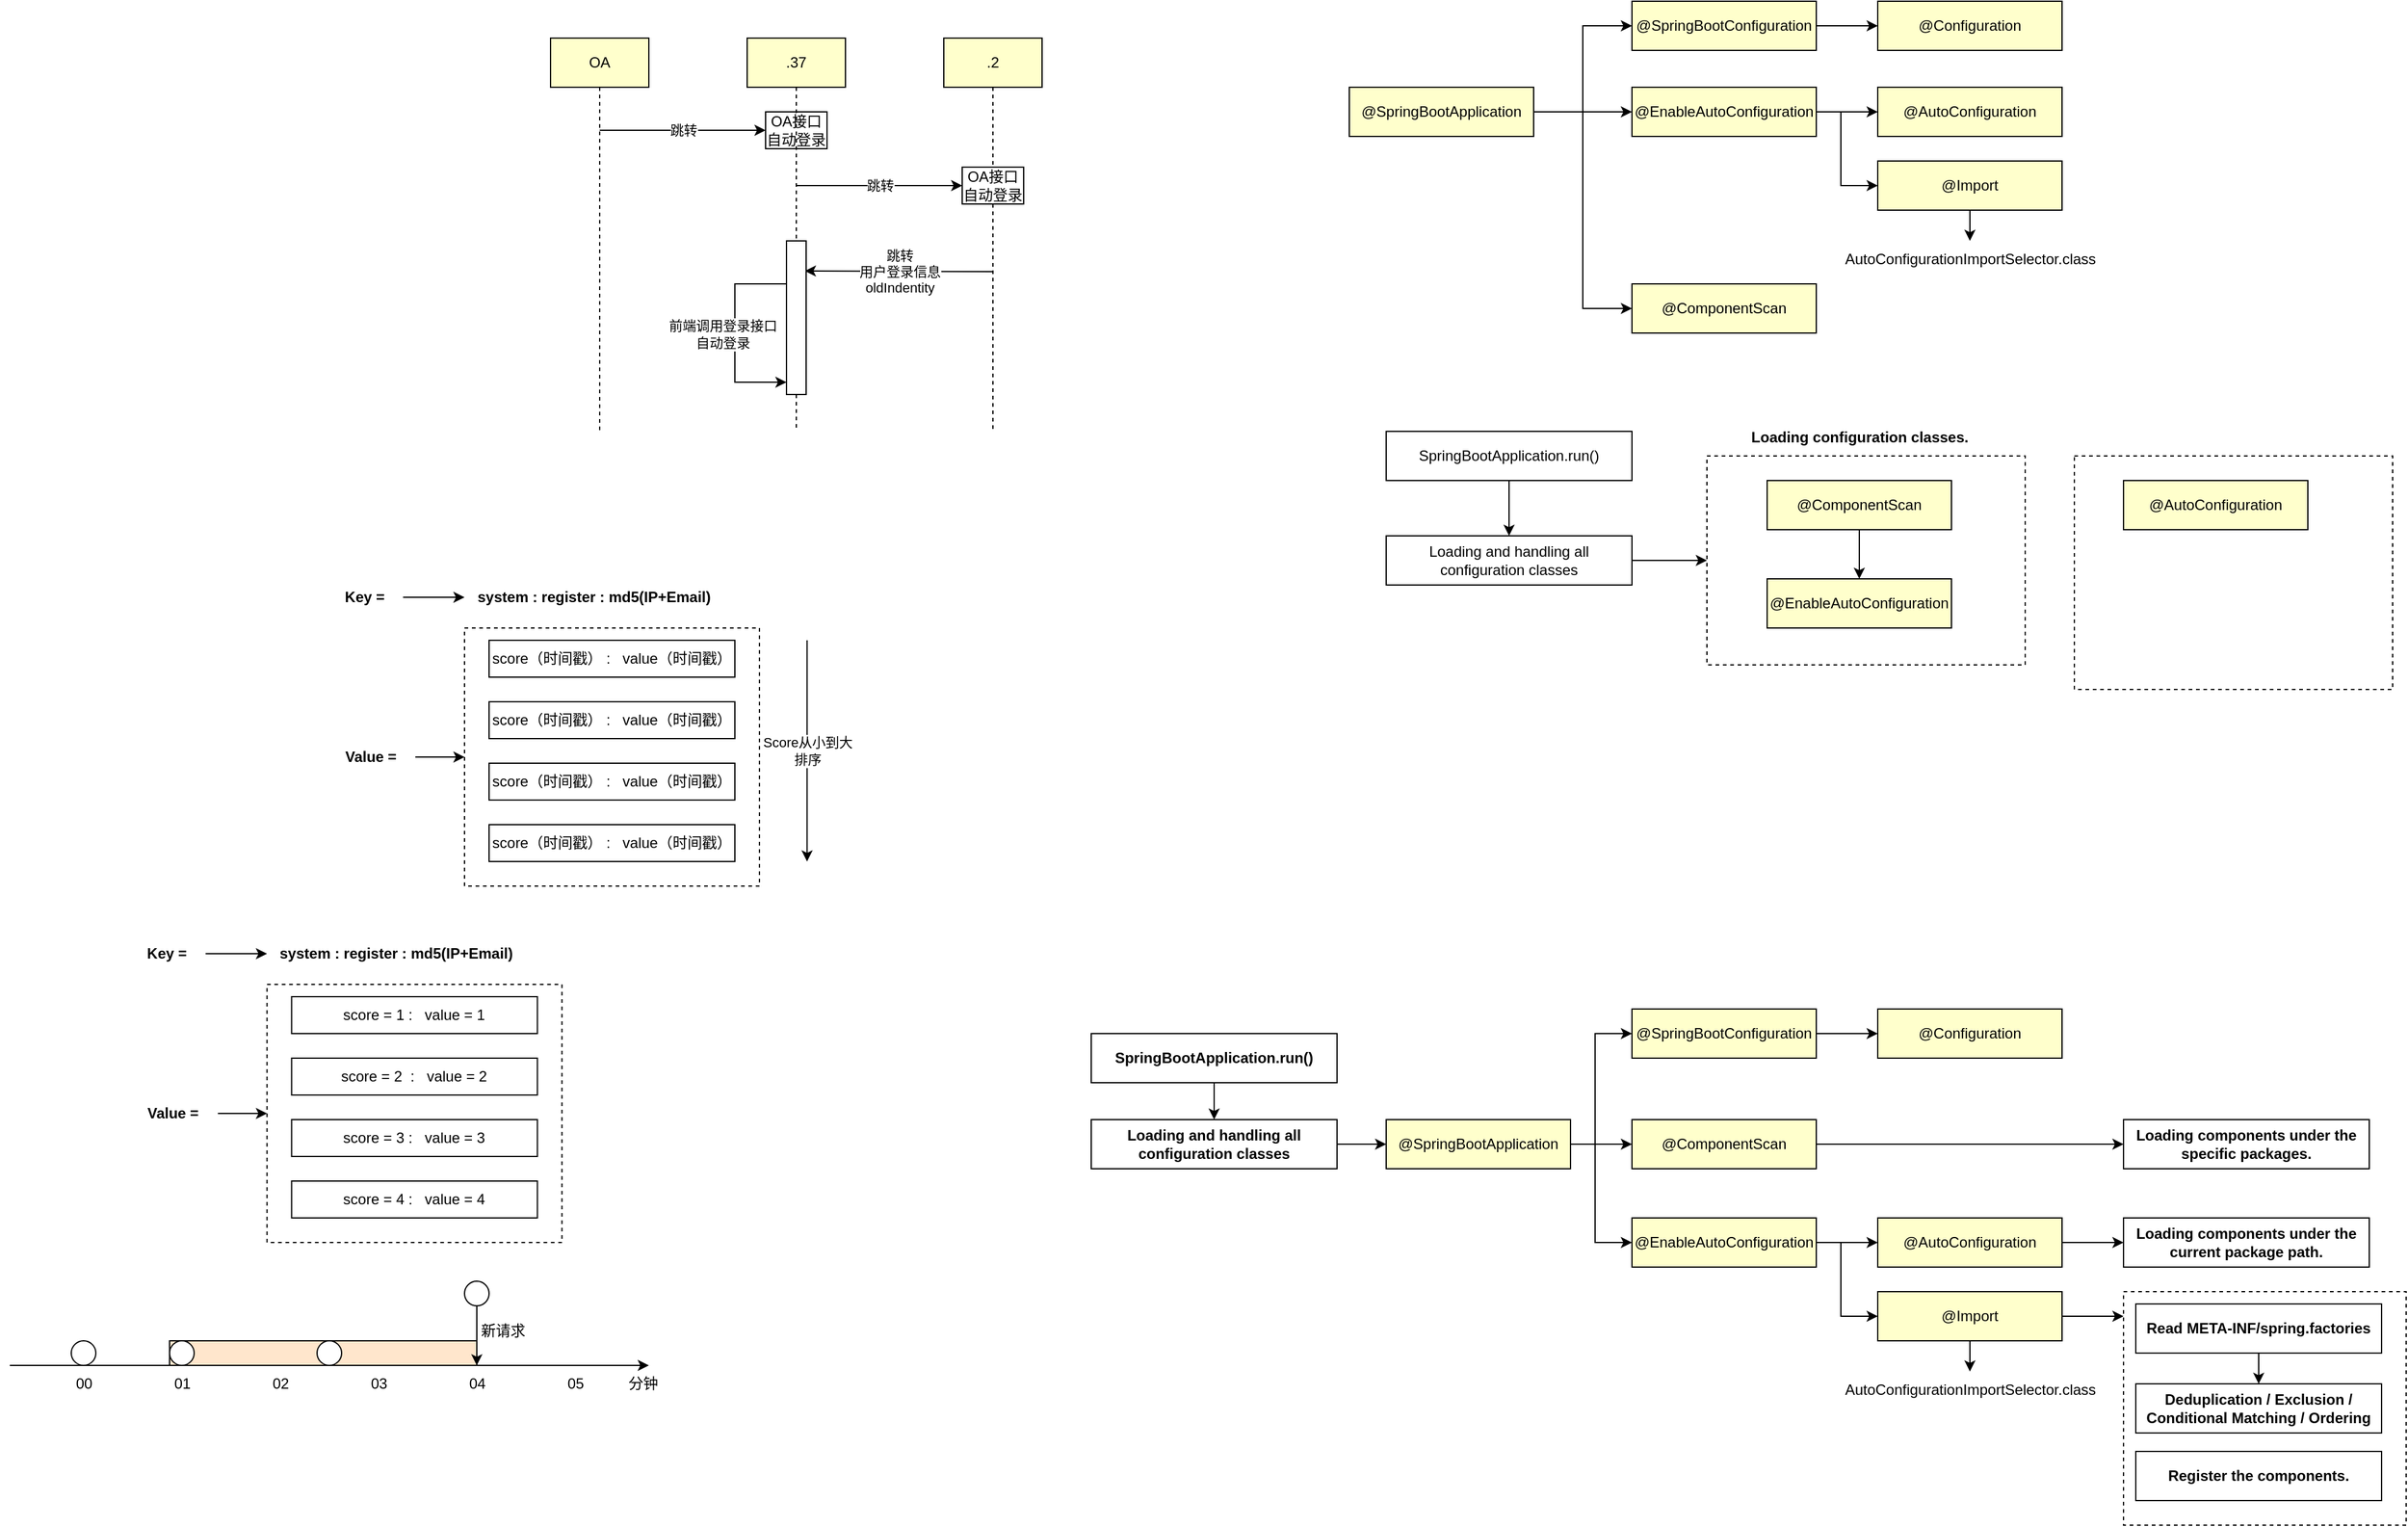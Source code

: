 <mxfile version="26.2.14">
  <diagram name="Page-1" id="XBFmpDd5GI6fNW_chvTV">
    <mxGraphModel dx="1459" dy="319" grid="1" gridSize="10" guides="1" tooltips="1" connect="1" arrows="1" fold="1" page="1" pageScale="1" pageWidth="827" pageHeight="1169" math="0" shadow="0">
      <root>
        <mxCell id="0" />
        <mxCell id="1" parent="0" />
        <mxCell id="llhdRNOZYohhOxRvLzvJ-1" value="" style="rounded=0;whiteSpace=wrap;html=1;fillColor=#FFE6CC;" parent="1" vertex="1">
          <mxGeometry x="-70" y="1100" width="250" height="20" as="geometry" />
        </mxCell>
        <mxCell id="NUGtLv0-GDBaZmMCbuX2-55" style="edgeStyle=orthogonalEdgeStyle;rounded=0;orthogonalLoop=1;jettySize=auto;html=1;endArrow=none;startFill=0;dashed=1;" parent="1" source="NUGtLv0-GDBaZmMCbuX2-13" edge="1">
          <mxGeometry relative="1" as="geometry">
            <mxPoint x="280" y="360" as="targetPoint" />
          </mxGeometry>
        </mxCell>
        <mxCell id="NUGtLv0-GDBaZmMCbuX2-13" value="OA" style="rounded=0;whiteSpace=wrap;html=1;fillColor=#FFFFCC;" parent="1" vertex="1">
          <mxGeometry x="240" y="40" width="80" height="40" as="geometry" />
        </mxCell>
        <mxCell id="nSWta7cHLVQgfDduEso--1" style="edgeStyle=orthogonalEdgeStyle;rounded=0;orthogonalLoop=1;jettySize=auto;html=1;endArrow=none;startFill=0;dashed=1;" edge="1" parent="1" source="nSWta7cHLVQgfDduEso--14">
          <mxGeometry relative="1" as="geometry">
            <mxPoint x="440" y="360" as="targetPoint" />
          </mxGeometry>
        </mxCell>
        <mxCell id="NUGtLv0-GDBaZmMCbuX2-19" value=".37" style="rounded=0;whiteSpace=wrap;html=1;fillColor=#FFFFCC;" parent="1" vertex="1">
          <mxGeometry x="400" y="40" width="80" height="40" as="geometry" />
        </mxCell>
        <mxCell id="NUGtLv0-GDBaZmMCbuX2-23" value="跳转" style="endArrow=classic;html=1;rounded=0;exitX=0.5;exitY=0;exitDx=0;exitDy=0;" parent="1" edge="1" source="nSWta7cHLVQgfDduEso--4">
          <mxGeometry width="50" height="50" relative="1" as="geometry">
            <mxPoint x="280" y="110" as="sourcePoint" />
            <mxPoint x="440" y="110" as="targetPoint" />
          </mxGeometry>
        </mxCell>
        <mxCell id="NUGtLv0-GDBaZmMCbuX2-33" style="edgeStyle=orthogonalEdgeStyle;rounded=0;orthogonalLoop=1;jettySize=auto;html=1;endArrow=none;startFill=0;strokeColor=default;dashed=1;" parent="1" source="nSWta7cHLVQgfDduEso--9" edge="1">
          <mxGeometry relative="1" as="geometry">
            <mxPoint x="600" y="360" as="targetPoint" />
          </mxGeometry>
        </mxCell>
        <mxCell id="NUGtLv0-GDBaZmMCbuX2-31" value=".2" style="rounded=0;whiteSpace=wrap;html=1;fillColor=#FFFFCC;" parent="1" vertex="1">
          <mxGeometry x="560" y="40" width="80" height="40" as="geometry" />
        </mxCell>
        <mxCell id="NUGtLv0-GDBaZmMCbuX2-72" style="edgeStyle=orthogonalEdgeStyle;rounded=0;orthogonalLoop=1;jettySize=auto;html=1;" parent="1" source="NUGtLv0-GDBaZmMCbuX2-56" target="NUGtLv0-GDBaZmMCbuX2-60" edge="1">
          <mxGeometry relative="1" as="geometry">
            <Array as="points">
              <mxPoint x="1080" y="100" />
              <mxPoint x="1080" y="260" />
            </Array>
          </mxGeometry>
        </mxCell>
        <mxCell id="NUGtLv0-GDBaZmMCbuX2-73" style="edgeStyle=orthogonalEdgeStyle;rounded=0;orthogonalLoop=1;jettySize=auto;html=1;" parent="1" source="NUGtLv0-GDBaZmMCbuX2-56" target="NUGtLv0-GDBaZmMCbuX2-59" edge="1">
          <mxGeometry relative="1" as="geometry" />
        </mxCell>
        <mxCell id="NUGtLv0-GDBaZmMCbuX2-74" style="edgeStyle=orthogonalEdgeStyle;rounded=0;orthogonalLoop=1;jettySize=auto;html=1;entryX=0;entryY=0.5;entryDx=0;entryDy=0;" parent="1" source="NUGtLv0-GDBaZmMCbuX2-56" target="NUGtLv0-GDBaZmMCbuX2-58" edge="1">
          <mxGeometry relative="1" as="geometry" />
        </mxCell>
        <mxCell id="NUGtLv0-GDBaZmMCbuX2-56" value="@SpringBootApplication" style="rounded=0;whiteSpace=wrap;html=1;fillColor=#FFFFCC;" parent="1" vertex="1">
          <mxGeometry x="890" y="80" width="150" height="40" as="geometry" />
        </mxCell>
        <mxCell id="NUGtLv0-GDBaZmMCbuX2-58" value="@SpringBootConfiguration" style="rounded=0;whiteSpace=wrap;html=1;fillColor=#FFFFCC;" parent="1" vertex="1">
          <mxGeometry x="1120" y="10" width="150" height="40" as="geometry" />
        </mxCell>
        <mxCell id="NUGtLv0-GDBaZmMCbuX2-66" style="edgeStyle=orthogonalEdgeStyle;rounded=0;orthogonalLoop=1;jettySize=auto;html=1;" parent="1" source="NUGtLv0-GDBaZmMCbuX2-59" target="NUGtLv0-GDBaZmMCbuX2-62" edge="1">
          <mxGeometry relative="1" as="geometry" />
        </mxCell>
        <mxCell id="NUGtLv0-GDBaZmMCbuX2-70" style="edgeStyle=orthogonalEdgeStyle;rounded=0;orthogonalLoop=1;jettySize=auto;html=1;" parent="1" source="NUGtLv0-GDBaZmMCbuX2-59" target="NUGtLv0-GDBaZmMCbuX2-67" edge="1">
          <mxGeometry relative="1" as="geometry">
            <Array as="points">
              <mxPoint x="1290" y="100" />
              <mxPoint x="1290" y="160" />
            </Array>
          </mxGeometry>
        </mxCell>
        <mxCell id="NUGtLv0-GDBaZmMCbuX2-59" value="@EnableAutoConfiguration" style="rounded=0;whiteSpace=wrap;html=1;fillColor=#FFFFCC;" parent="1" vertex="1">
          <mxGeometry x="1120" y="80" width="150" height="40" as="geometry" />
        </mxCell>
        <mxCell id="NUGtLv0-GDBaZmMCbuX2-60" value="@ComponentScan" style="rounded=0;whiteSpace=wrap;html=1;fillColor=#FFFFCC;" parent="1" vertex="1">
          <mxGeometry x="1120" y="240" width="150" height="40" as="geometry" />
        </mxCell>
        <mxCell id="NUGtLv0-GDBaZmMCbuX2-62" value="@AutoConfiguration" style="rounded=0;whiteSpace=wrap;html=1;fillColor=#FFFFCC;" parent="1" vertex="1">
          <mxGeometry x="1320" y="80" width="150" height="40" as="geometry" />
        </mxCell>
        <mxCell id="NUGtLv0-GDBaZmMCbuX2-65" value="" style="edgeStyle=orthogonalEdgeStyle;rounded=0;orthogonalLoop=1;jettySize=auto;html=1;" parent="1" source="NUGtLv0-GDBaZmMCbuX2-58" target="NUGtLv0-GDBaZmMCbuX2-64" edge="1">
          <mxGeometry relative="1" as="geometry">
            <mxPoint x="1270" y="30" as="sourcePoint" />
            <mxPoint x="1395" y="80" as="targetPoint" />
          </mxGeometry>
        </mxCell>
        <mxCell id="NUGtLv0-GDBaZmMCbuX2-64" value="@Configuration" style="rounded=0;whiteSpace=wrap;html=1;fillColor=#FFFFCC;" parent="1" vertex="1">
          <mxGeometry x="1320" y="10" width="150" height="40" as="geometry" />
        </mxCell>
        <mxCell id="NUGtLv0-GDBaZmMCbuX2-71" style="edgeStyle=orthogonalEdgeStyle;rounded=0;orthogonalLoop=1;jettySize=auto;html=1;" parent="1" source="NUGtLv0-GDBaZmMCbuX2-67" target="NUGtLv0-GDBaZmMCbuX2-68" edge="1">
          <mxGeometry relative="1" as="geometry" />
        </mxCell>
        <mxCell id="NUGtLv0-GDBaZmMCbuX2-67" value="@Import" style="rounded=0;whiteSpace=wrap;html=1;fillColor=#FFFFCC;" parent="1" vertex="1">
          <mxGeometry x="1320" y="140" width="150" height="40" as="geometry" />
        </mxCell>
        <mxCell id="NUGtLv0-GDBaZmMCbuX2-68" value="&lt;span style=&quot;text-wrap-mode: wrap;&quot;&gt;AutoConfigurationImportSelector.class&lt;/span&gt;" style="text;html=1;align=center;verticalAlign=middle;resizable=0;points=[];autosize=1;strokeColor=none;fillColor=none;" parent="1" vertex="1">
          <mxGeometry x="1280" y="205" width="230" height="30" as="geometry" />
        </mxCell>
        <mxCell id="NUGtLv0-GDBaZmMCbuX2-87" style="edgeStyle=orthogonalEdgeStyle;rounded=0;orthogonalLoop=1;jettySize=auto;html=1;" parent="1" source="NUGtLv0-GDBaZmMCbuX2-76" target="NUGtLv0-GDBaZmMCbuX2-79" edge="1">
          <mxGeometry relative="1" as="geometry" />
        </mxCell>
        <mxCell id="NUGtLv0-GDBaZmMCbuX2-76" value="SpringBootApplication.run()" style="rounded=0;whiteSpace=wrap;html=1;fillColor=none;" parent="1" vertex="1">
          <mxGeometry x="920" y="360" width="200" height="40" as="geometry" />
        </mxCell>
        <mxCell id="NUGtLv0-GDBaZmMCbuX2-91" style="edgeStyle=orthogonalEdgeStyle;rounded=0;orthogonalLoop=1;jettySize=auto;html=1;" parent="1" source="NUGtLv0-GDBaZmMCbuX2-79" target="NUGtLv0-GDBaZmMCbuX2-80" edge="1">
          <mxGeometry relative="1" as="geometry" />
        </mxCell>
        <mxCell id="NUGtLv0-GDBaZmMCbuX2-79" value="Loading and handling all configuration classes" style="rounded=0;whiteSpace=wrap;html=1;fillColor=none;" parent="1" vertex="1">
          <mxGeometry x="920" y="445" width="200" height="40" as="geometry" />
        </mxCell>
        <mxCell id="NUGtLv0-GDBaZmMCbuX2-80" value="" style="rounded=0;whiteSpace=wrap;html=1;fillColor=none;dashed=1;" parent="1" vertex="1">
          <mxGeometry x="1181" y="380" width="259" height="170" as="geometry" />
        </mxCell>
        <mxCell id="NUGtLv0-GDBaZmMCbuX2-83" style="edgeStyle=orthogonalEdgeStyle;rounded=0;orthogonalLoop=1;jettySize=auto;html=1;" parent="1" source="NUGtLv0-GDBaZmMCbuX2-81" target="NUGtLv0-GDBaZmMCbuX2-82" edge="1">
          <mxGeometry relative="1" as="geometry" />
        </mxCell>
        <mxCell id="NUGtLv0-GDBaZmMCbuX2-81" value="@ComponentScan" style="rounded=0;whiteSpace=wrap;html=1;fillColor=#FFFFCC;" parent="1" vertex="1">
          <mxGeometry x="1230" y="400" width="150" height="40" as="geometry" />
        </mxCell>
        <mxCell id="NUGtLv0-GDBaZmMCbuX2-82" value="@EnableAutoConfiguration" style="rounded=0;whiteSpace=wrap;html=1;fillColor=#FFFFCC;" parent="1" vertex="1">
          <mxGeometry x="1230" y="480" width="150" height="40" as="geometry" />
        </mxCell>
        <mxCell id="NUGtLv0-GDBaZmMCbuX2-84" value="Loading configuration classes." style="text;html=1;align=center;verticalAlign=middle;resizable=0;points=[];autosize=1;strokeColor=none;fillColor=none;fontStyle=1" parent="1" vertex="1">
          <mxGeometry x="1215" y="350" width="180" height="30" as="geometry" />
        </mxCell>
        <mxCell id="NUGtLv0-GDBaZmMCbuX2-92" value="" style="rounded=0;whiteSpace=wrap;html=1;fillColor=none;dashed=1;" parent="1" vertex="1">
          <mxGeometry x="1480" y="380" width="259" height="190" as="geometry" />
        </mxCell>
        <mxCell id="NUGtLv0-GDBaZmMCbuX2-93" value="@AutoConfiguration" style="rounded=0;whiteSpace=wrap;html=1;fillColor=#FFFFCC;" parent="1" vertex="1">
          <mxGeometry x="1520" y="400" width="150" height="40" as="geometry" />
        </mxCell>
        <mxCell id="NUGtLv0-GDBaZmMCbuX2-97" style="edgeStyle=orthogonalEdgeStyle;rounded=0;orthogonalLoop=1;jettySize=auto;html=1;entryX=0;entryY=0.5;entryDx=0;entryDy=0;" parent="1" source="NUGtLv0-GDBaZmMCbuX2-98" target="NUGtLv0-GDBaZmMCbuX2-99" edge="1">
          <mxGeometry relative="1" as="geometry">
            <Array as="points">
              <mxPoint x="1090" y="940" />
              <mxPoint x="1090" y="850" />
            </Array>
          </mxGeometry>
        </mxCell>
        <mxCell id="NUGtLv0-GDBaZmMCbuX2-117" style="edgeStyle=orthogonalEdgeStyle;rounded=0;orthogonalLoop=1;jettySize=auto;html=1;" parent="1" source="NUGtLv0-GDBaZmMCbuX2-98" target="NUGtLv0-GDBaZmMCbuX2-103" edge="1">
          <mxGeometry relative="1" as="geometry" />
        </mxCell>
        <mxCell id="NUGtLv0-GDBaZmMCbuX2-118" style="edgeStyle=orthogonalEdgeStyle;rounded=0;orthogonalLoop=1;jettySize=auto;html=1;" parent="1" source="NUGtLv0-GDBaZmMCbuX2-98" target="NUGtLv0-GDBaZmMCbuX2-102" edge="1">
          <mxGeometry relative="1" as="geometry">
            <Array as="points">
              <mxPoint x="1090" y="940" />
              <mxPoint x="1090" y="1020" />
            </Array>
          </mxGeometry>
        </mxCell>
        <mxCell id="NUGtLv0-GDBaZmMCbuX2-98" value="@SpringBootApplication" style="rounded=0;whiteSpace=wrap;html=1;fillColor=#FFFFCC;" parent="1" vertex="1">
          <mxGeometry x="920" y="920" width="150" height="40" as="geometry" />
        </mxCell>
        <mxCell id="NUGtLv0-GDBaZmMCbuX2-99" value="@SpringBootConfiguration" style="rounded=0;whiteSpace=wrap;html=1;fillColor=#FFFFCC;" parent="1" vertex="1">
          <mxGeometry x="1120" y="830" width="150" height="40" as="geometry" />
        </mxCell>
        <mxCell id="NUGtLv0-GDBaZmMCbuX2-100" style="edgeStyle=orthogonalEdgeStyle;rounded=0;orthogonalLoop=1;jettySize=auto;html=1;" parent="1" source="NUGtLv0-GDBaZmMCbuX2-102" target="NUGtLv0-GDBaZmMCbuX2-104" edge="1">
          <mxGeometry relative="1" as="geometry" />
        </mxCell>
        <mxCell id="NUGtLv0-GDBaZmMCbuX2-101" style="edgeStyle=orthogonalEdgeStyle;rounded=0;orthogonalLoop=1;jettySize=auto;html=1;" parent="1" source="NUGtLv0-GDBaZmMCbuX2-102" target="NUGtLv0-GDBaZmMCbuX2-108" edge="1">
          <mxGeometry relative="1" as="geometry">
            <Array as="points">
              <mxPoint x="1290" y="1020" />
              <mxPoint x="1290" y="1080" />
            </Array>
          </mxGeometry>
        </mxCell>
        <mxCell id="NUGtLv0-GDBaZmMCbuX2-102" value="@EnableAutoConfiguration" style="rounded=0;whiteSpace=wrap;html=1;fillColor=#FFFFCC;" parent="1" vertex="1">
          <mxGeometry x="1120" y="1000" width="150" height="40" as="geometry" />
        </mxCell>
        <mxCell id="NUGtLv0-GDBaZmMCbuX2-120" style="edgeStyle=orthogonalEdgeStyle;rounded=0;orthogonalLoop=1;jettySize=auto;html=1;" parent="1" source="NUGtLv0-GDBaZmMCbuX2-103" target="NUGtLv0-GDBaZmMCbuX2-119" edge="1">
          <mxGeometry relative="1" as="geometry" />
        </mxCell>
        <mxCell id="NUGtLv0-GDBaZmMCbuX2-103" value="@ComponentScan" style="rounded=0;whiteSpace=wrap;html=1;fillColor=#FFFFCC;" parent="1" vertex="1">
          <mxGeometry x="1120" y="920" width="150" height="40" as="geometry" />
        </mxCell>
        <mxCell id="NUGtLv0-GDBaZmMCbuX2-115" style="edgeStyle=orthogonalEdgeStyle;rounded=0;orthogonalLoop=1;jettySize=auto;html=1;" parent="1" source="NUGtLv0-GDBaZmMCbuX2-104" target="NUGtLv0-GDBaZmMCbuX2-114" edge="1">
          <mxGeometry relative="1" as="geometry" />
        </mxCell>
        <mxCell id="NUGtLv0-GDBaZmMCbuX2-104" value="@AutoConfiguration" style="rounded=0;whiteSpace=wrap;html=1;fillColor=#FFFFCC;" parent="1" vertex="1">
          <mxGeometry x="1320" y="1000" width="150" height="40" as="geometry" />
        </mxCell>
        <mxCell id="NUGtLv0-GDBaZmMCbuX2-105" value="" style="edgeStyle=orthogonalEdgeStyle;rounded=0;orthogonalLoop=1;jettySize=auto;html=1;" parent="1" source="NUGtLv0-GDBaZmMCbuX2-99" target="NUGtLv0-GDBaZmMCbuX2-106" edge="1">
          <mxGeometry relative="1" as="geometry">
            <mxPoint x="1270" y="850" as="sourcePoint" />
            <mxPoint x="1395" y="900" as="targetPoint" />
          </mxGeometry>
        </mxCell>
        <mxCell id="NUGtLv0-GDBaZmMCbuX2-106" value="@Configuration" style="rounded=0;whiteSpace=wrap;html=1;fillColor=#FFFFCC;" parent="1" vertex="1">
          <mxGeometry x="1320" y="830" width="150" height="40" as="geometry" />
        </mxCell>
        <mxCell id="NUGtLv0-GDBaZmMCbuX2-107" style="edgeStyle=orthogonalEdgeStyle;rounded=0;orthogonalLoop=1;jettySize=auto;html=1;" parent="1" source="NUGtLv0-GDBaZmMCbuX2-108" target="NUGtLv0-GDBaZmMCbuX2-109" edge="1">
          <mxGeometry relative="1" as="geometry" />
        </mxCell>
        <mxCell id="NUGtLv0-GDBaZmMCbuX2-121" style="edgeStyle=orthogonalEdgeStyle;rounded=0;orthogonalLoop=1;jettySize=auto;html=1;" parent="1" source="NUGtLv0-GDBaZmMCbuX2-108" target="NUGtLv0-GDBaZmMCbuX2-122" edge="1">
          <mxGeometry relative="1" as="geometry">
            <mxPoint x="1520" y="1080" as="targetPoint" />
            <Array as="points">
              <mxPoint x="1510" y="1080" />
              <mxPoint x="1510" y="1080" />
            </Array>
          </mxGeometry>
        </mxCell>
        <mxCell id="NUGtLv0-GDBaZmMCbuX2-108" value="@Import" style="rounded=0;whiteSpace=wrap;html=1;fillColor=#FFFFCC;" parent="1" vertex="1">
          <mxGeometry x="1320" y="1060" width="150" height="40" as="geometry" />
        </mxCell>
        <mxCell id="NUGtLv0-GDBaZmMCbuX2-109" value="&lt;span style=&quot;text-wrap-mode: wrap;&quot;&gt;AutoConfigurationImportSelector.class&lt;/span&gt;" style="text;html=1;align=center;verticalAlign=middle;resizable=0;points=[];autosize=1;strokeColor=none;fillColor=none;" parent="1" vertex="1">
          <mxGeometry x="1280" y="1125" width="230" height="30" as="geometry" />
        </mxCell>
        <mxCell id="NUGtLv0-GDBaZmMCbuX2-110" style="edgeStyle=orthogonalEdgeStyle;rounded=0;orthogonalLoop=1;jettySize=auto;html=1;" parent="1" source="NUGtLv0-GDBaZmMCbuX2-111" target="NUGtLv0-GDBaZmMCbuX2-112" edge="1">
          <mxGeometry relative="1" as="geometry" />
        </mxCell>
        <mxCell id="NUGtLv0-GDBaZmMCbuX2-111" value="SpringBootApplication.run()" style="rounded=0;whiteSpace=wrap;html=1;fillColor=none;fontStyle=1" parent="1" vertex="1">
          <mxGeometry x="680" y="850" width="200" height="40" as="geometry" />
        </mxCell>
        <mxCell id="NUGtLv0-GDBaZmMCbuX2-113" style="edgeStyle=orthogonalEdgeStyle;rounded=0;orthogonalLoop=1;jettySize=auto;html=1;" parent="1" source="NUGtLv0-GDBaZmMCbuX2-112" target="NUGtLv0-GDBaZmMCbuX2-98" edge="1">
          <mxGeometry relative="1" as="geometry" />
        </mxCell>
        <mxCell id="NUGtLv0-GDBaZmMCbuX2-112" value="Loading and handling all configuration classes" style="rounded=0;whiteSpace=wrap;html=1;fillColor=none;fontStyle=1" parent="1" vertex="1">
          <mxGeometry x="680" y="920" width="200" height="40" as="geometry" />
        </mxCell>
        <mxCell id="NUGtLv0-GDBaZmMCbuX2-114" value="Loading components under the current package path." style="rounded=0;whiteSpace=wrap;html=1;fillColor=none;fontStyle=1" parent="1" vertex="1">
          <mxGeometry x="1520" y="1000" width="200" height="40" as="geometry" />
        </mxCell>
        <mxCell id="NUGtLv0-GDBaZmMCbuX2-119" value="Loading components under the specific packages." style="rounded=0;whiteSpace=wrap;html=1;fillColor=none;fontStyle=1" parent="1" vertex="1">
          <mxGeometry x="1520" y="920" width="200" height="40" as="geometry" />
        </mxCell>
        <mxCell id="NUGtLv0-GDBaZmMCbuX2-122" value="" style="rounded=0;whiteSpace=wrap;html=1;fillColor=none;dashed=1;" parent="1" vertex="1">
          <mxGeometry x="1520" y="1060" width="230" height="190" as="geometry" />
        </mxCell>
        <mxCell id="NUGtLv0-GDBaZmMCbuX2-126" style="edgeStyle=orthogonalEdgeStyle;rounded=0;orthogonalLoop=1;jettySize=auto;html=1;" parent="1" source="NUGtLv0-GDBaZmMCbuX2-123" target="NUGtLv0-GDBaZmMCbuX2-125" edge="1">
          <mxGeometry relative="1" as="geometry" />
        </mxCell>
        <mxCell id="NUGtLv0-GDBaZmMCbuX2-123" value="Read META-INF/spring.factories" style="rounded=0;whiteSpace=wrap;html=1;fillColor=none;fontStyle=1" parent="1" vertex="1">
          <mxGeometry x="1530" y="1070" width="200" height="40" as="geometry" />
        </mxCell>
        <mxCell id="NUGtLv0-GDBaZmMCbuX2-125" value="Deduplication / Exclusion / Conditional Matching / Ordering" style="rounded=0;whiteSpace=wrap;html=1;fillColor=none;fontStyle=1" parent="1" vertex="1">
          <mxGeometry x="1530" y="1135" width="200" height="40" as="geometry" />
        </mxCell>
        <mxCell id="NUGtLv0-GDBaZmMCbuX2-127" value="Register the components." style="rounded=0;whiteSpace=wrap;html=1;fillColor=none;fontStyle=1" parent="1" vertex="1">
          <mxGeometry x="1530" y="1190" width="200" height="40" as="geometry" />
        </mxCell>
        <mxCell id="rxfItcIWFSnz3CFshnel-2" value="" style="rounded=0;whiteSpace=wrap;html=1;fillColor=none;dashed=1;" parent="1" vertex="1">
          <mxGeometry x="170" y="520" width="240" height="210" as="geometry" />
        </mxCell>
        <mxCell id="rxfItcIWFSnz3CFshnel-14" style="edgeStyle=orthogonalEdgeStyle;rounded=0;orthogonalLoop=1;jettySize=auto;html=1;" parent="1" source="rxfItcIWFSnz3CFshnel-3" target="rxfItcIWFSnz3CFshnel-13" edge="1">
          <mxGeometry relative="1" as="geometry" />
        </mxCell>
        <mxCell id="rxfItcIWFSnz3CFshnel-3" value="&lt;b&gt;Key =&amp;nbsp;&lt;/b&gt;" style="text;html=1;align=center;verticalAlign=middle;resizable=0;points=[];autosize=1;strokeColor=none;fillColor=none;" parent="1" vertex="1">
          <mxGeometry x="60" y="480" width="60" height="30" as="geometry" />
        </mxCell>
        <mxCell id="rxfItcIWFSnz3CFshnel-4" value="score（时间戳） :&amp;nbsp; &amp;nbsp;value（时间戳）" style="rounded=0;whiteSpace=wrap;html=1;" parent="1" vertex="1">
          <mxGeometry x="190" y="530" width="200" height="30" as="geometry" />
        </mxCell>
        <mxCell id="rxfItcIWFSnz3CFshnel-8" value="Score从小到大&lt;br&gt;排序" style="endArrow=classic;html=1;rounded=0;" parent="1" edge="1">
          <mxGeometry width="50" height="50" relative="1" as="geometry">
            <mxPoint x="448.75" y="530" as="sourcePoint" />
            <mxPoint x="448.75" y="710" as="targetPoint" />
          </mxGeometry>
        </mxCell>
        <mxCell id="rxfItcIWFSnz3CFshnel-9" value="score（时间戳） :&amp;nbsp; &amp;nbsp;value（时间戳）" style="rounded=0;whiteSpace=wrap;html=1;" parent="1" vertex="1">
          <mxGeometry x="190" y="580" width="200" height="30" as="geometry" />
        </mxCell>
        <mxCell id="rxfItcIWFSnz3CFshnel-10" value="score（时间戳） :&amp;nbsp; &amp;nbsp;value（时间戳）" style="rounded=0;whiteSpace=wrap;html=1;" parent="1" vertex="1">
          <mxGeometry x="190" y="630" width="200" height="30" as="geometry" />
        </mxCell>
        <mxCell id="rxfItcIWFSnz3CFshnel-11" value="score（时间戳） :&amp;nbsp; &amp;nbsp;value（时间戳）" style="rounded=0;whiteSpace=wrap;html=1;" parent="1" vertex="1">
          <mxGeometry x="190" y="680" width="200" height="30" as="geometry" />
        </mxCell>
        <mxCell id="rxfItcIWFSnz3CFshnel-15" style="edgeStyle=orthogonalEdgeStyle;rounded=0;orthogonalLoop=1;jettySize=auto;html=1;" parent="1" source="rxfItcIWFSnz3CFshnel-12" target="rxfItcIWFSnz3CFshnel-2" edge="1">
          <mxGeometry relative="1" as="geometry" />
        </mxCell>
        <mxCell id="rxfItcIWFSnz3CFshnel-12" value="Value =&amp;nbsp;" style="text;html=1;align=center;verticalAlign=middle;resizable=0;points=[];autosize=1;strokeColor=none;fillColor=none;fontStyle=1" parent="1" vertex="1">
          <mxGeometry x="60" y="610" width="70" height="30" as="geometry" />
        </mxCell>
        <mxCell id="rxfItcIWFSnz3CFshnel-13" value="&lt;b&gt;system : register : md5(IP+Email)&lt;/b&gt;" style="text;html=1;align=center;verticalAlign=middle;resizable=0;points=[];autosize=1;strokeColor=none;fillColor=none;" parent="1" vertex="1">
          <mxGeometry x="170" y="480" width="210" height="30" as="geometry" />
        </mxCell>
        <mxCell id="rxfItcIWFSnz3CFshnel-16" value="" style="rounded=0;whiteSpace=wrap;html=1;fillColor=none;dashed=1;" parent="1" vertex="1">
          <mxGeometry x="9.29" y="810" width="240" height="210" as="geometry" />
        </mxCell>
        <mxCell id="rxfItcIWFSnz3CFshnel-17" style="edgeStyle=orthogonalEdgeStyle;rounded=0;orthogonalLoop=1;jettySize=auto;html=1;" parent="1" source="rxfItcIWFSnz3CFshnel-18" target="rxfItcIWFSnz3CFshnel-26" edge="1">
          <mxGeometry relative="1" as="geometry" />
        </mxCell>
        <mxCell id="rxfItcIWFSnz3CFshnel-18" value="&lt;b&gt;Key =&amp;nbsp;&lt;/b&gt;" style="text;html=1;align=center;verticalAlign=middle;resizable=0;points=[];autosize=1;strokeColor=none;fillColor=none;" parent="1" vertex="1">
          <mxGeometry x="-100.71" y="770" width="60" height="30" as="geometry" />
        </mxCell>
        <mxCell id="rxfItcIWFSnz3CFshnel-19" value="score = 1 :&amp;nbsp; &amp;nbsp;value = 1" style="rounded=0;whiteSpace=wrap;html=1;" parent="1" vertex="1">
          <mxGeometry x="29.29" y="820" width="200" height="30" as="geometry" />
        </mxCell>
        <mxCell id="rxfItcIWFSnz3CFshnel-21" value="score = 2&amp;nbsp; :&amp;nbsp; &amp;nbsp;value = 2" style="rounded=0;whiteSpace=wrap;html=1;" parent="1" vertex="1">
          <mxGeometry x="29.29" y="870" width="200" height="30" as="geometry" />
        </mxCell>
        <mxCell id="rxfItcIWFSnz3CFshnel-22" value="score = 3 :&amp;nbsp; &amp;nbsp;value = 3" style="rounded=0;whiteSpace=wrap;html=1;" parent="1" vertex="1">
          <mxGeometry x="29.29" y="920" width="200" height="30" as="geometry" />
        </mxCell>
        <mxCell id="rxfItcIWFSnz3CFshnel-23" value="score = 4 :&amp;nbsp; &amp;nbsp;value = 4" style="rounded=0;whiteSpace=wrap;html=1;" parent="1" vertex="1">
          <mxGeometry x="29.29" y="970" width="200" height="30" as="geometry" />
        </mxCell>
        <mxCell id="rxfItcIWFSnz3CFshnel-24" style="edgeStyle=orthogonalEdgeStyle;rounded=0;orthogonalLoop=1;jettySize=auto;html=1;" parent="1" source="rxfItcIWFSnz3CFshnel-25" target="rxfItcIWFSnz3CFshnel-16" edge="1">
          <mxGeometry relative="1" as="geometry" />
        </mxCell>
        <mxCell id="rxfItcIWFSnz3CFshnel-25" value="Value =&amp;nbsp;" style="text;html=1;align=center;verticalAlign=middle;resizable=0;points=[];autosize=1;strokeColor=none;fillColor=none;fontStyle=1" parent="1" vertex="1">
          <mxGeometry x="-100.71" y="900" width="70" height="30" as="geometry" />
        </mxCell>
        <mxCell id="rxfItcIWFSnz3CFshnel-26" value="&lt;b&gt;system : register : md5(IP+Email)&lt;/b&gt;" style="text;html=1;align=center;verticalAlign=middle;resizable=0;points=[];autosize=1;strokeColor=none;fillColor=none;" parent="1" vertex="1">
          <mxGeometry x="9.29" y="770" width="210" height="30" as="geometry" />
        </mxCell>
        <mxCell id="rxfItcIWFSnz3CFshnel-28" value="" style="endArrow=classic;html=1;rounded=0;" parent="1" edge="1">
          <mxGeometry width="50" height="50" relative="1" as="geometry">
            <mxPoint x="-200" y="1120" as="sourcePoint" />
            <mxPoint x="320" y="1120" as="targetPoint" />
          </mxGeometry>
        </mxCell>
        <mxCell id="rxfItcIWFSnz3CFshnel-29" value="00" style="text;html=1;align=center;verticalAlign=middle;resizable=0;points=[];autosize=1;strokeColor=none;fillColor=none;" parent="1" vertex="1">
          <mxGeometry x="-160" y="1120" width="40" height="30" as="geometry" />
        </mxCell>
        <mxCell id="rxfItcIWFSnz3CFshnel-30" value="" style="ellipse;whiteSpace=wrap;html=1;aspect=fixed;" parent="1" vertex="1">
          <mxGeometry x="-150" y="1100" width="20" height="20" as="geometry" />
        </mxCell>
        <mxCell id="rxfItcIWFSnz3CFshnel-31" value="01" style="text;html=1;align=center;verticalAlign=middle;resizable=0;points=[];autosize=1;strokeColor=none;fillColor=none;" parent="1" vertex="1">
          <mxGeometry x="-80" y="1120" width="40" height="30" as="geometry" />
        </mxCell>
        <mxCell id="rxfItcIWFSnz3CFshnel-32" value="02" style="text;html=1;align=center;verticalAlign=middle;resizable=0;points=[];autosize=1;strokeColor=none;fillColor=none;" parent="1" vertex="1">
          <mxGeometry x="-7.105e-15" y="1120" width="40" height="30" as="geometry" />
        </mxCell>
        <mxCell id="rxfItcIWFSnz3CFshnel-34" value="" style="ellipse;whiteSpace=wrap;html=1;aspect=fixed;" parent="1" vertex="1">
          <mxGeometry x="-70" y="1100" width="20" height="20" as="geometry" />
        </mxCell>
        <mxCell id="rxfItcIWFSnz3CFshnel-35" value="03" style="text;html=1;align=center;verticalAlign=middle;resizable=0;points=[];autosize=1;strokeColor=none;fillColor=none;" parent="1" vertex="1">
          <mxGeometry x="80" y="1120" width="40" height="30" as="geometry" />
        </mxCell>
        <mxCell id="rxfItcIWFSnz3CFshnel-38" value="04" style="text;html=1;align=center;verticalAlign=middle;resizable=0;points=[];autosize=1;strokeColor=none;fillColor=none;" parent="1" vertex="1">
          <mxGeometry x="160" y="1120" width="40" height="30" as="geometry" />
        </mxCell>
        <mxCell id="rxfItcIWFSnz3CFshnel-43" value="05" style="text;html=1;align=center;verticalAlign=middle;resizable=0;points=[];autosize=1;strokeColor=none;fillColor=none;" parent="1" vertex="1">
          <mxGeometry x="240" y="1120" width="40" height="30" as="geometry" />
        </mxCell>
        <mxCell id="rxfItcIWFSnz3CFshnel-46" value="" style="ellipse;whiteSpace=wrap;html=1;aspect=fixed;" parent="1" vertex="1">
          <mxGeometry x="170" y="1051.56" width="20" height="20" as="geometry" />
        </mxCell>
        <mxCell id="rxfItcIWFSnz3CFshnel-49" style="edgeStyle=orthogonalEdgeStyle;rounded=0;orthogonalLoop=1;jettySize=auto;html=1;entryX=0.482;entryY=-0.052;entryDx=0;entryDy=0;entryPerimeter=0;" parent="1" source="rxfItcIWFSnz3CFshnel-46" edge="1">
          <mxGeometry relative="1" as="geometry">
            <mxPoint x="179.99" y="1120" as="targetPoint" />
          </mxGeometry>
        </mxCell>
        <mxCell id="rxfItcIWFSnz3CFshnel-50" value="新请求" style="text;html=1;align=center;verticalAlign=middle;resizable=0;points=[];autosize=1;strokeColor=none;fillColor=none;" parent="1" vertex="1">
          <mxGeometry x="170.71" y="1076.56" width="60" height="30" as="geometry" />
        </mxCell>
        <mxCell id="rxfItcIWFSnz3CFshnel-51" value="分钟" style="text;html=1;align=center;verticalAlign=middle;resizable=0;points=[];autosize=1;strokeColor=none;fillColor=none;" parent="1" vertex="1">
          <mxGeometry x="290" y="1120" width="50" height="30" as="geometry" />
        </mxCell>
        <mxCell id="llhdRNOZYohhOxRvLzvJ-3" value="" style="ellipse;whiteSpace=wrap;html=1;aspect=fixed;" parent="1" vertex="1">
          <mxGeometry x="50" y="1100" width="20" height="20" as="geometry" />
        </mxCell>
        <mxCell id="nSWta7cHLVQgfDduEso--4" value="OA接口&lt;br&gt;自动登录" style="rounded=0;whiteSpace=wrap;html=1;" vertex="1" parent="1">
          <mxGeometry x="415" y="100" width="50" height="30" as="geometry" />
        </mxCell>
        <mxCell id="nSWta7cHLVQgfDduEso--7" value="跳转" style="endArrow=classic;html=1;rounded=0;" edge="1" parent="1" target="nSWta7cHLVQgfDduEso--4">
          <mxGeometry width="50" height="50" relative="1" as="geometry">
            <mxPoint x="280" y="115" as="sourcePoint" />
            <mxPoint x="470" y="130" as="targetPoint" />
          </mxGeometry>
        </mxCell>
        <mxCell id="nSWta7cHLVQgfDduEso--8" value="跳转" style="endArrow=classic;html=1;rounded=0;" edge="1" parent="1">
          <mxGeometry width="50" height="50" relative="1" as="geometry">
            <mxPoint x="440" y="160" as="sourcePoint" />
            <mxPoint x="575" y="160" as="targetPoint" />
          </mxGeometry>
        </mxCell>
        <mxCell id="nSWta7cHLVQgfDduEso--10" value="" style="edgeStyle=orthogonalEdgeStyle;rounded=0;orthogonalLoop=1;jettySize=auto;html=1;endArrow=none;startFill=0;strokeColor=default;dashed=1;" edge="1" parent="1" source="NUGtLv0-GDBaZmMCbuX2-31" target="nSWta7cHLVQgfDduEso--9">
          <mxGeometry relative="1" as="geometry">
            <mxPoint x="600" y="360" as="targetPoint" />
            <mxPoint x="600" y="80" as="sourcePoint" />
          </mxGeometry>
        </mxCell>
        <mxCell id="nSWta7cHLVQgfDduEso--9" value="OA接口&lt;br&gt;自动登录" style="rounded=0;whiteSpace=wrap;html=1;" vertex="1" parent="1">
          <mxGeometry x="575" y="145" width="50" height="30" as="geometry" />
        </mxCell>
        <mxCell id="nSWta7cHLVQgfDduEso--11" value="跳转&lt;br&gt;用户登录信息&lt;br&gt;oldIndentity" style="endArrow=classic;html=1;rounded=0;entryX=0.934;entryY=0.196;entryDx=0;entryDy=0;entryPerimeter=0;" edge="1" parent="1" target="nSWta7cHLVQgfDduEso--14">
          <mxGeometry width="50" height="50" relative="1" as="geometry">
            <mxPoint x="600" y="230" as="sourcePoint" />
            <mxPoint x="530" y="230" as="targetPoint" />
          </mxGeometry>
        </mxCell>
        <mxCell id="nSWta7cHLVQgfDduEso--15" value="" style="edgeStyle=orthogonalEdgeStyle;rounded=0;orthogonalLoop=1;jettySize=auto;html=1;endArrow=none;startFill=0;dashed=1;" edge="1" parent="1" source="NUGtLv0-GDBaZmMCbuX2-19" target="nSWta7cHLVQgfDduEso--14">
          <mxGeometry relative="1" as="geometry">
            <mxPoint x="440" y="360" as="targetPoint" />
            <mxPoint x="440" y="80" as="sourcePoint" />
          </mxGeometry>
        </mxCell>
        <mxCell id="nSWta7cHLVQgfDduEso--14" value="" style="rounded=0;whiteSpace=wrap;html=1;" vertex="1" parent="1">
          <mxGeometry x="432" y="205" width="16" height="125" as="geometry" />
        </mxCell>
        <mxCell id="nSWta7cHLVQgfDduEso--16" style="edgeStyle=orthogonalEdgeStyle;rounded=0;orthogonalLoop=1;jettySize=auto;html=1;" edge="1" parent="1" source="nSWta7cHLVQgfDduEso--14" target="nSWta7cHLVQgfDduEso--14">
          <mxGeometry relative="1" as="geometry">
            <Array as="points">
              <mxPoint x="390" y="240" />
              <mxPoint x="390" y="320" />
            </Array>
          </mxGeometry>
        </mxCell>
        <mxCell id="nSWta7cHLVQgfDduEso--17" value="前端调用登录接口&lt;br&gt;自动登录" style="edgeLabel;html=1;align=center;verticalAlign=middle;resizable=0;points=[];" vertex="1" connectable="0" parent="nSWta7cHLVQgfDduEso--16">
          <mxGeometry x="-0.08" y="-1" relative="1" as="geometry">
            <mxPoint x="-9" y="7" as="offset" />
          </mxGeometry>
        </mxCell>
      </root>
    </mxGraphModel>
  </diagram>
</mxfile>
